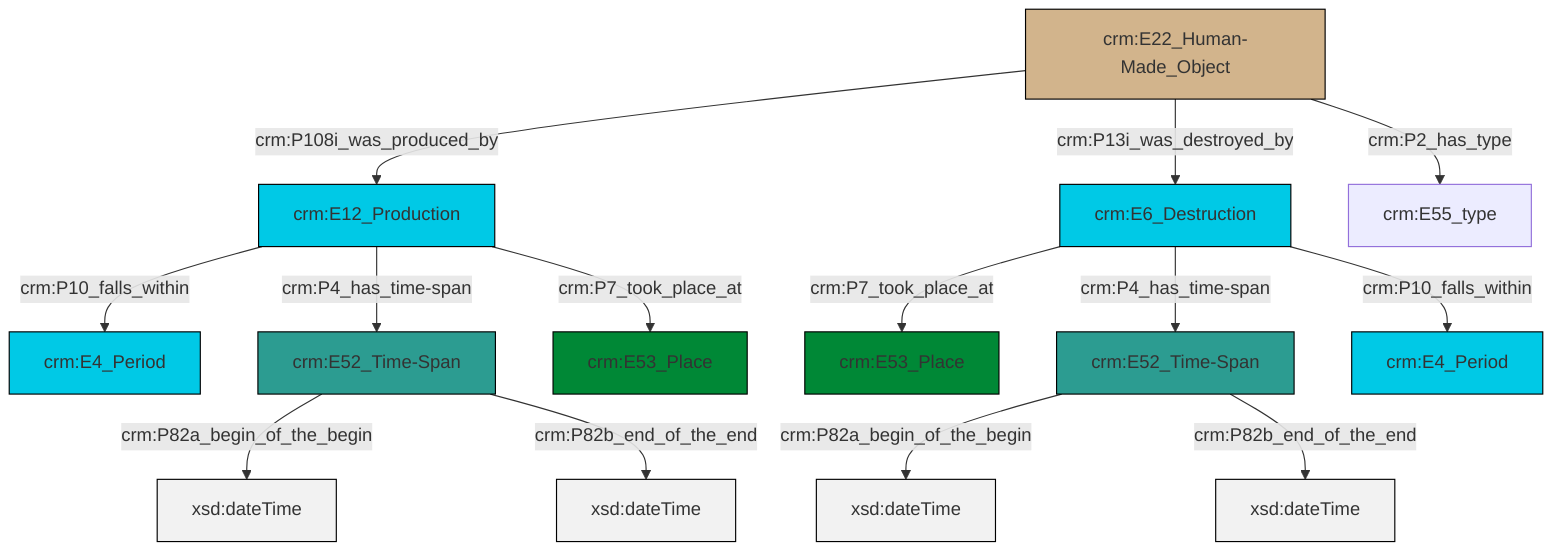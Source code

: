 graph TD
classDef Literal fill:#f2f2f2,stroke:#000000;
classDef CRM_Entity fill:#FFFFFF,stroke:#000000;
classDef Temporal_Entity fill:#00C9E6, stroke:#000000;
classDef Type fill:#E18312, stroke:#000000;
classDef Time-Span fill:#2C9C91, stroke:#000000;
classDef Appellation fill:#FFEB7F, stroke:#000000;
classDef Place fill:#008836, stroke:#000000;
classDef Persistent_Item fill:#B266B2, stroke:#000000;
classDef Conceptual_Object fill:#FFD700, stroke:#000000;
classDef Physical_Thing fill:#D2B48C, stroke:#000000;
classDef Actor fill:#f58aad, stroke:#000000;
classDef PC_Classes fill:#4ce600, stroke:#000000;
classDef Multi fill:#cccccc,stroke:#000000;

4["crm:E12_Production"]:::Temporal_Entity -->|crm:P10_falls_within| 5["crm:E4_Period"]:::Temporal_Entity
2["crm:E6_Destruction"]:::Temporal_Entity -->|crm:P7_took_place_at| 6["crm:E53_Place"]:::Place
4["crm:E12_Production"]:::Temporal_Entity -->|crm:P4_has_time-span| 7["crm:E52_Time-Span"]:::Time-Span
4["crm:E12_Production"]:::Temporal_Entity -->|crm:P7_took_place_at| 9["crm:E53_Place"]:::Place
2["crm:E6_Destruction"]:::Temporal_Entity -->|crm:P4_has_time-span| 10["crm:E52_Time-Span"]:::Time-Span
0["crm:E22_Human-Made_Object"]:::Physical_Thing -->|crm:P108i_was_produced_by| 4["crm:E12_Production"]:::Temporal_Entity
0["crm:E22_Human-Made_Object"]:::Physical_Thing -->|crm:P13i_was_destroyed_by| 2["crm:E6_Destruction"]:::Temporal_Entity
0["crm:E22_Human-Made_Object"]:::Physical_Thing -->|crm:P2_has_type| 11["crm:E55_type"]:::Default
10["crm:E52_Time-Span"]:::Time-Span -->|crm:P82a_begin_of_the_begin| 12[xsd:dateTime]:::Literal
10["crm:E52_Time-Span"]:::Time-Span -->|crm:P82b_end_of_the_end| 18[xsd:dateTime]:::Literal
7["crm:E52_Time-Span"]:::Time-Span -->|crm:P82a_begin_of_the_begin| 21[xsd:dateTime]:::Literal
2["crm:E6_Destruction"]:::Temporal_Entity -->|crm:P10_falls_within| 13["crm:E4_Period"]:::Temporal_Entity
7["crm:E52_Time-Span"]:::Time-Span -->|crm:P82b_end_of_the_end| 22[xsd:dateTime]:::Literal